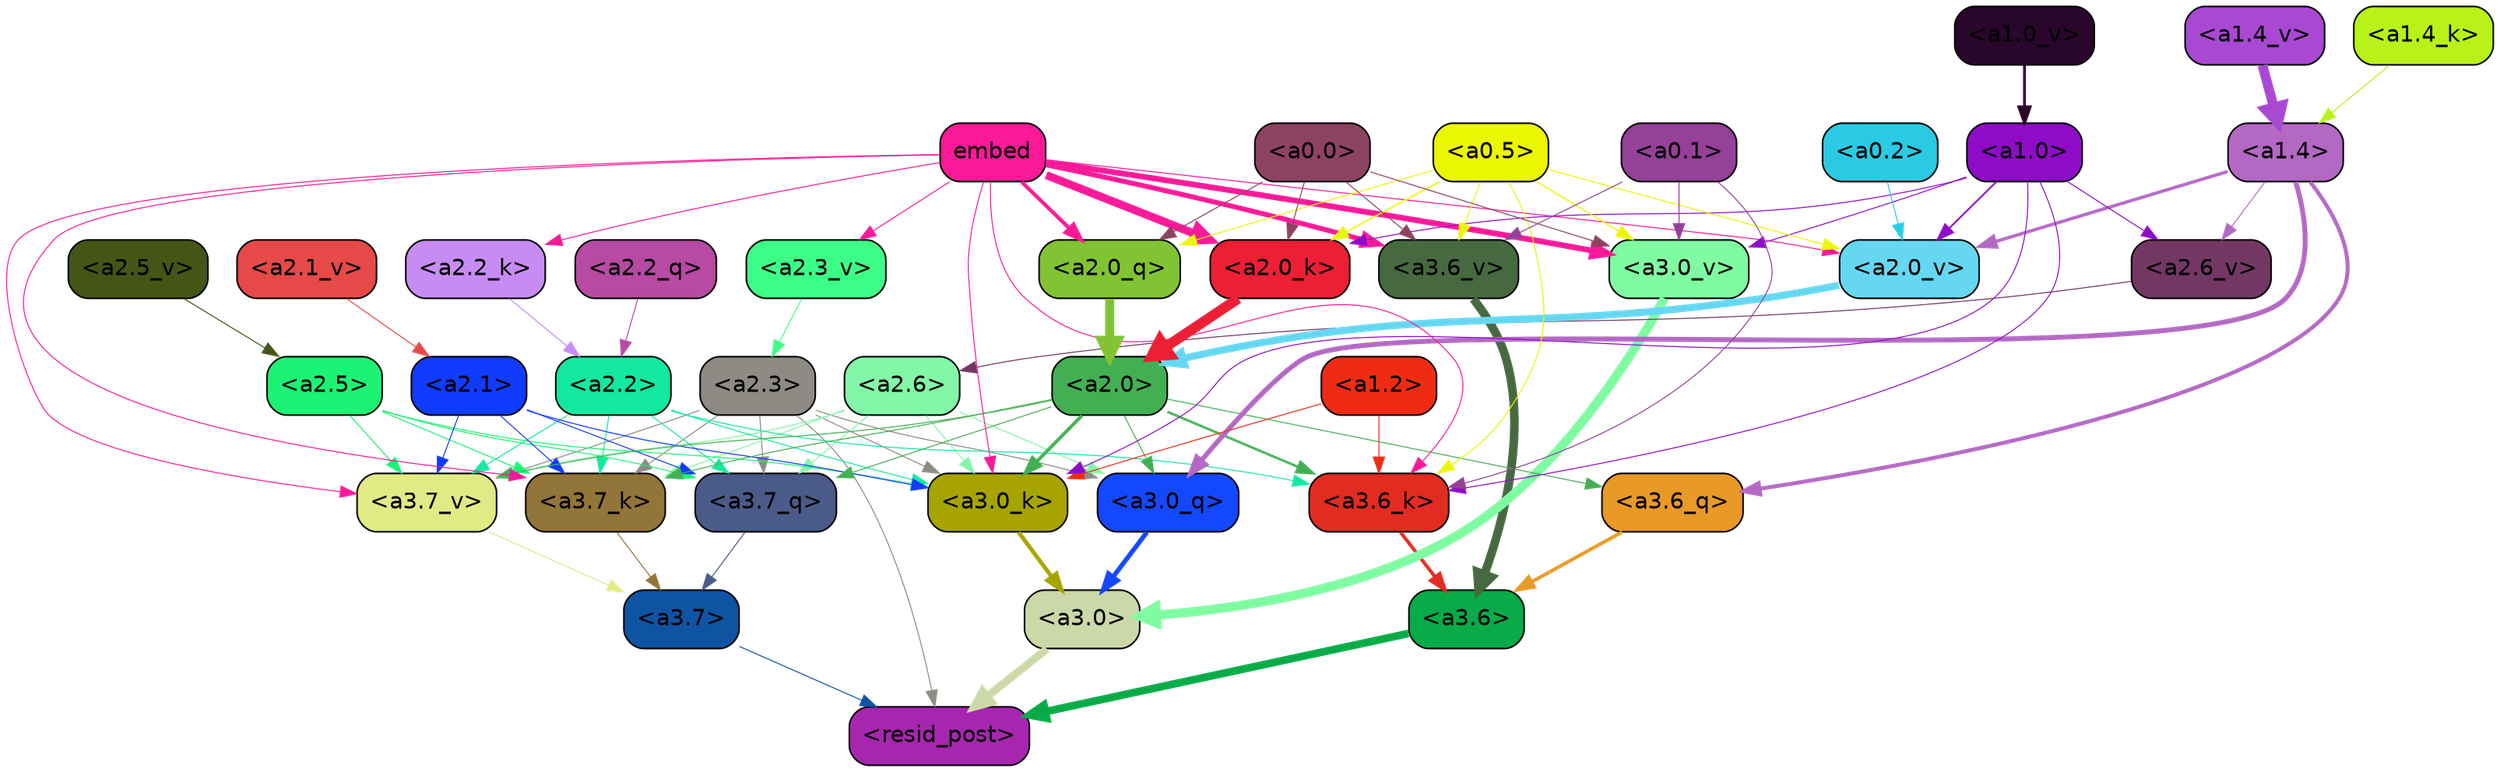 strict digraph "" {
	graph [bgcolor=transparent,
		layout=dot,
		overlap=false,
		splines=true
	];
	"<a3.7>"	[color=black,
		fillcolor="#0f53a3",
		fontname=Helvetica,
		shape=box,
		style="filled, rounded"];
	"<resid_post>"	[color=black,
		fillcolor="#a726af",
		fontname=Helvetica,
		shape=box,
		style="filled, rounded"];
	"<a3.7>" -> "<resid_post>"	[color="#0f53a3",
		penwidth=0.6];
	"<a3.6>"	[color=black,
		fillcolor="#08ab47",
		fontname=Helvetica,
		shape=box,
		style="filled, rounded"];
	"<a3.6>" -> "<resid_post>"	[color="#08ab47",
		penwidth=4.7534414529800415];
	"<a3.0>"	[color=black,
		fillcolor="#cdd8a8",
		fontname=Helvetica,
		shape=box,
		style="filled, rounded"];
	"<a3.0>" -> "<resid_post>"	[color="#cdd8a8",
		penwidth=4.898576855659485];
	"<a2.3>"	[color=black,
		fillcolor="#8d8b84",
		fontname=Helvetica,
		shape=box,
		style="filled, rounded"];
	"<a2.3>" -> "<resid_post>"	[color="#8d8b84",
		penwidth=0.6];
	"<a3.7_q>"	[color=black,
		fillcolor="#4b5b89",
		fontname=Helvetica,
		shape=box,
		style="filled, rounded"];
	"<a2.3>" -> "<a3.7_q>"	[color="#8d8b84",
		penwidth=0.6];
	"<a3.0_q>"	[color=black,
		fillcolor="#1448fe",
		fontname=Helvetica,
		shape=box,
		style="filled, rounded"];
	"<a2.3>" -> "<a3.0_q>"	[color="#8d8b84",
		penwidth=0.6];
	"<a3.7_k>"	[color=black,
		fillcolor="#927538",
		fontname=Helvetica,
		shape=box,
		style="filled, rounded"];
	"<a2.3>" -> "<a3.7_k>"	[color="#8d8b84",
		penwidth=0.6];
	"<a3.0_k>"	[color=black,
		fillcolor="#a7a401",
		fontname=Helvetica,
		shape=box,
		style="filled, rounded"];
	"<a2.3>" -> "<a3.0_k>"	[color="#8d8b84",
		penwidth=0.6];
	"<a3.7_v>"	[color=black,
		fillcolor="#e0eb85",
		fontname=Helvetica,
		shape=box,
		style="filled, rounded"];
	"<a2.3>" -> "<a3.7_v>"	[color="#8d8b84",
		penwidth=0.6];
	"<a3.7_q>" -> "<a3.7>"	[color="#4b5b89",
		penwidth=0.6];
	"<a3.6_q>"	[color=black,
		fillcolor="#e99925",
		fontname=Helvetica,
		shape=box,
		style="filled, rounded"];
	"<a3.6_q>" -> "<a3.6>"	[color="#e99925",
		penwidth=2.160832464694977];
	"<a3.0_q>" -> "<a3.0>"	[color="#1448fe",
		penwidth=2.870753765106201];
	"<a3.7_k>" -> "<a3.7>"	[color="#927538",
		penwidth=0.6];
	"<a3.6_k>"	[color=black,
		fillcolor="#e32c21",
		fontname=Helvetica,
		shape=box,
		style="filled, rounded"];
	"<a3.6_k>" -> "<a3.6>"	[color="#e32c21",
		penwidth=2.13908451795578];
	"<a3.0_k>" -> "<a3.0>"	[color="#a7a401",
		penwidth=2.520303964614868];
	"<a3.7_v>" -> "<a3.7>"	[color="#e0eb85",
		penwidth=0.6];
	"<a3.6_v>"	[color=black,
		fillcolor="#46693f",
		fontname=Helvetica,
		shape=box,
		style="filled, rounded"];
	"<a3.6_v>" -> "<a3.6>"	[color="#46693f",
		penwidth=5.297133803367615];
	"<a3.0_v>"	[color=black,
		fillcolor="#7ffca1",
		fontname=Helvetica,
		shape=box,
		style="filled, rounded"];
	"<a3.0_v>" -> "<a3.0>"	[color="#7ffca1",
		penwidth=5.680712580680847];
	"<a2.6>"	[color=black,
		fillcolor="#82f7a7",
		fontname=Helvetica,
		shape=box,
		style="filled, rounded"];
	"<a2.6>" -> "<a3.7_q>"	[color="#82f7a7",
		penwidth=0.6];
	"<a2.6>" -> "<a3.0_q>"	[color="#82f7a7",
		penwidth=0.6];
	"<a2.6>" -> "<a3.7_k>"	[color="#82f7a7",
		penwidth=0.6];
	"<a2.6>" -> "<a3.0_k>"	[color="#82f7a7",
		penwidth=0.6];
	"<a2.6>" -> "<a3.7_v>"	[color="#82f7a7",
		penwidth=0.6];
	"<a2.5>"	[color=black,
		fillcolor="#1cf274",
		fontname=Helvetica,
		shape=box,
		style="filled, rounded"];
	"<a2.5>" -> "<a3.7_q>"	[color="#1cf274",
		penwidth=0.6];
	"<a2.5>" -> "<a3.7_k>"	[color="#1cf274",
		penwidth=0.6];
	"<a2.5>" -> "<a3.0_k>"	[color="#1cf274",
		penwidth=0.6];
	"<a2.5>" -> "<a3.7_v>"	[color="#1cf274",
		penwidth=0.6];
	"<a2.2>"	[color=black,
		fillcolor="#12e99e",
		fontname=Helvetica,
		shape=box,
		style="filled, rounded"];
	"<a2.2>" -> "<a3.7_q>"	[color="#12e99e",
		penwidth=0.6];
	"<a2.2>" -> "<a3.7_k>"	[color="#12e99e",
		penwidth=0.6];
	"<a2.2>" -> "<a3.6_k>"	[color="#12e99e",
		penwidth=0.6];
	"<a2.2>" -> "<a3.0_k>"	[color="#12e99e",
		penwidth=0.6];
	"<a2.2>" -> "<a3.7_v>"	[color="#12e99e",
		penwidth=0.6];
	"<a2.1>"	[color=black,
		fillcolor="#113bfe",
		fontname=Helvetica,
		shape=box,
		style="filled, rounded"];
	"<a2.1>" -> "<a3.7_q>"	[color="#113bfe",
		penwidth=0.6];
	"<a2.1>" -> "<a3.7_k>"	[color="#113bfe",
		penwidth=0.6];
	"<a2.1>" -> "<a3.0_k>"	[color="#113bfe",
		penwidth=0.6];
	"<a2.1>" -> "<a3.7_v>"	[color="#113bfe",
		penwidth=0.6];
	"<a2.0>"	[color=black,
		fillcolor="#43af53",
		fontname=Helvetica,
		shape=box,
		style="filled, rounded"];
	"<a2.0>" -> "<a3.7_q>"	[color="#43af53",
		penwidth=0.6];
	"<a2.0>" -> "<a3.6_q>"	[color="#43af53",
		penwidth=0.6];
	"<a2.0>" -> "<a3.0_q>"	[color="#43af53",
		penwidth=0.6];
	"<a2.0>" -> "<a3.7_k>"	[color="#43af53",
		penwidth=0.6];
	"<a2.0>" -> "<a3.6_k>"	[color="#43af53",
		penwidth=1.4807794839143753];
	"<a2.0>" -> "<a3.0_k>"	[color="#43af53",
		penwidth=2.095262974500656];
	"<a2.0>" -> "<a3.7_v>"	[color="#43af53",
		penwidth=0.6];
	"<a1.4>"	[color=black,
		fillcolor="#b368c4",
		fontname=Helvetica,
		shape=box,
		style="filled, rounded"];
	"<a1.4>" -> "<a3.6_q>"	[color="#b368c4",
		penwidth=2.425799250602722];
	"<a1.4>" -> "<a3.0_q>"	[color="#b368c4",
		penwidth=3.0341034531593323];
	"<a2.6_v>"	[color=black,
		fillcolor="#733763",
		fontname=Helvetica,
		shape=box,
		style="filled, rounded"];
	"<a1.4>" -> "<a2.6_v>"	[color="#b368c4",
		penwidth=0.6];
	"<a2.0_v>"	[color=black,
		fillcolor="#65d7f1",
		fontname=Helvetica,
		shape=box,
		style="filled, rounded"];
	"<a1.4>" -> "<a2.0_v>"	[color="#b368c4",
		penwidth=2.007302835583687];
	embed	[color=black,
		fillcolor="#fa1998",
		fontname=Helvetica,
		shape=box,
		style="filled, rounded"];
	embed -> "<a3.7_k>"	[color="#fa1998",
		penwidth=0.6];
	embed -> "<a3.6_k>"	[color="#fa1998",
		penwidth=0.6];
	embed -> "<a3.0_k>"	[color="#fa1998",
		penwidth=0.6];
	embed -> "<a3.7_v>"	[color="#fa1998",
		penwidth=0.6];
	embed -> "<a3.6_v>"	[color="#fa1998",
		penwidth=3.067279100418091];
	embed -> "<a3.0_v>"	[color="#fa1998",
		penwidth=3.5202720761299133];
	"<a2.0_q>"	[color=black,
		fillcolor="#82c334",
		fontname=Helvetica,
		shape=box,
		style="filled, rounded"];
	embed -> "<a2.0_q>"	[color="#fa1998",
		penwidth=2.339468687772751];
	"<a2.2_k>"	[color=black,
		fillcolor="#c68cf4",
		fontname=Helvetica,
		shape=box,
		style="filled, rounded"];
	embed -> "<a2.2_k>"	[color="#fa1998",
		penwidth=0.6];
	"<a2.0_k>"	[color=black,
		fillcolor="#ec1f35",
		fontname=Helvetica,
		shape=box,
		style="filled, rounded"];
	embed -> "<a2.0_k>"	[color="#fa1998",
		penwidth=4.9759310483932495];
	"<a2.3_v>"	[color=black,
		fillcolor="#3cfe87",
		fontname=Helvetica,
		shape=box,
		style="filled, rounded"];
	embed -> "<a2.3_v>"	[color="#fa1998",
		penwidth=0.6];
	embed -> "<a2.0_v>"	[color="#fa1998",
		penwidth=0.6];
	"<a1.2>"	[color=black,
		fillcolor="#f02b13",
		fontname=Helvetica,
		shape=box,
		style="filled, rounded"];
	"<a1.2>" -> "<a3.6_k>"	[color="#f02b13",
		penwidth=0.6];
	"<a1.2>" -> "<a3.0_k>"	[color="#f02b13",
		penwidth=0.6];
	"<a1.0>"	[color=black,
		fillcolor="#8e0cc8",
		fontname=Helvetica,
		shape=box,
		style="filled, rounded"];
	"<a1.0>" -> "<a3.6_k>"	[color="#8e0cc8",
		penwidth=0.6];
	"<a1.0>" -> "<a3.0_k>"	[color="#8e0cc8",
		penwidth=0.6];
	"<a1.0>" -> "<a3.0_v>"	[color="#8e0cc8",
		penwidth=0.6];
	"<a1.0>" -> "<a2.0_k>"	[color="#8e0cc8",
		penwidth=0.6];
	"<a1.0>" -> "<a2.6_v>"	[color="#8e0cc8",
		penwidth=0.6];
	"<a1.0>" -> "<a2.0_v>"	[color="#8e0cc8",
		penwidth=1.0943371653556824];
	"<a0.5>"	[color=black,
		fillcolor="#ebf601",
		fontname=Helvetica,
		shape=box,
		style="filled, rounded"];
	"<a0.5>" -> "<a3.6_k>"	[color="#ebf601",
		penwidth=0.6];
	"<a0.5>" -> "<a3.6_v>"	[color="#ebf601",
		penwidth=0.6];
	"<a0.5>" -> "<a3.0_v>"	[color="#ebf601",
		penwidth=0.764040544629097];
	"<a0.5>" -> "<a2.0_q>"	[color="#ebf601",
		penwidth=0.6];
	"<a0.5>" -> "<a2.0_k>"	[color="#ebf601",
		penwidth=0.8956001400947571];
	"<a0.5>" -> "<a2.0_v>"	[color="#ebf601",
		penwidth=0.6];
	"<a0.1>"	[color=black,
		fillcolor="#954099",
		fontname=Helvetica,
		shape=box,
		style="filled, rounded"];
	"<a0.1>" -> "<a3.6_k>"	[color="#954099",
		penwidth=0.6];
	"<a0.1>" -> "<a3.6_v>"	[color="#954099",
		penwidth=0.6];
	"<a0.1>" -> "<a3.0_v>"	[color="#954099",
		penwidth=0.6];
	"<a0.0>"	[color=black,
		fillcolor="#8e4262",
		fontname=Helvetica,
		shape=box,
		style="filled, rounded"];
	"<a0.0>" -> "<a3.6_v>"	[color="#8e4262",
		penwidth=0.6];
	"<a0.0>" -> "<a3.0_v>"	[color="#8e4262",
		penwidth=0.6];
	"<a0.0>" -> "<a2.0_q>"	[color="#8e4262",
		penwidth=0.6];
	"<a0.0>" -> "<a2.0_k>"	[color="#8e4262",
		penwidth=0.6];
	"<a2.2_q>"	[color=black,
		fillcolor="#b74aa3",
		fontname=Helvetica,
		shape=box,
		style="filled, rounded"];
	"<a2.2_q>" -> "<a2.2>"	[color="#b74aa3",
		penwidth=0.6];
	"<a2.0_q>" -> "<a2.0>"	[color="#82c334",
		penwidth=5.606565475463867];
	"<a2.2_k>" -> "<a2.2>"	[color="#c68cf4",
		penwidth=0.6];
	"<a2.0_k>" -> "<a2.0>"	[color="#ec1f35",
		penwidth=6.344284534454346];
	"<a2.6_v>" -> "<a2.6>"	[color="#733763",
		penwidth=0.6];
	"<a2.5_v>"	[color=black,
		fillcolor="#445516",
		fontname=Helvetica,
		shape=box,
		style="filled, rounded"];
	"<a2.5_v>" -> "<a2.5>"	[color="#445516",
		penwidth=0.6];
	"<a2.3_v>" -> "<a2.3>"	[color="#3cfe87",
		penwidth=0.6];
	"<a2.1_v>"	[color=black,
		fillcolor="#e54948",
		fontname=Helvetica,
		shape=box,
		style="filled, rounded"];
	"<a2.1_v>" -> "<a2.1>"	[color="#e54948",
		penwidth=0.6];
	"<a2.0_v>" -> "<a2.0>"	[color="#65d7f1",
		penwidth=4.422677040100098];
	"<a0.2>"	[color=black,
		fillcolor="#2acae5",
		fontname=Helvetica,
		shape=box,
		style="filled, rounded"];
	"<a0.2>" -> "<a2.0_v>"	[color="#2acae5",
		penwidth=0.6];
	"<a1.4_k>"	[color=black,
		fillcolor="#b8f219",
		fontname=Helvetica,
		shape=box,
		style="filled, rounded"];
	"<a1.4_k>" -> "<a1.4>"	[color="#b8f219",
		penwidth=0.6];
	"<a1.4_v>"	[color=black,
		fillcolor="#a948d3",
		fontname=Helvetica,
		shape=box,
		style="filled, rounded"];
	"<a1.4_v>" -> "<a1.4>"	[color="#a948d3",
		penwidth=6.0194467306137085];
	"<a1.0_v>"	[color=black,
		fillcolor="#29072c",
		fontname=Helvetica,
		shape=box,
		style="filled, rounded"];
	"<a1.0_v>" -> "<a1.0>"	[color="#29072c",
		penwidth=1.738280937075615];
}
